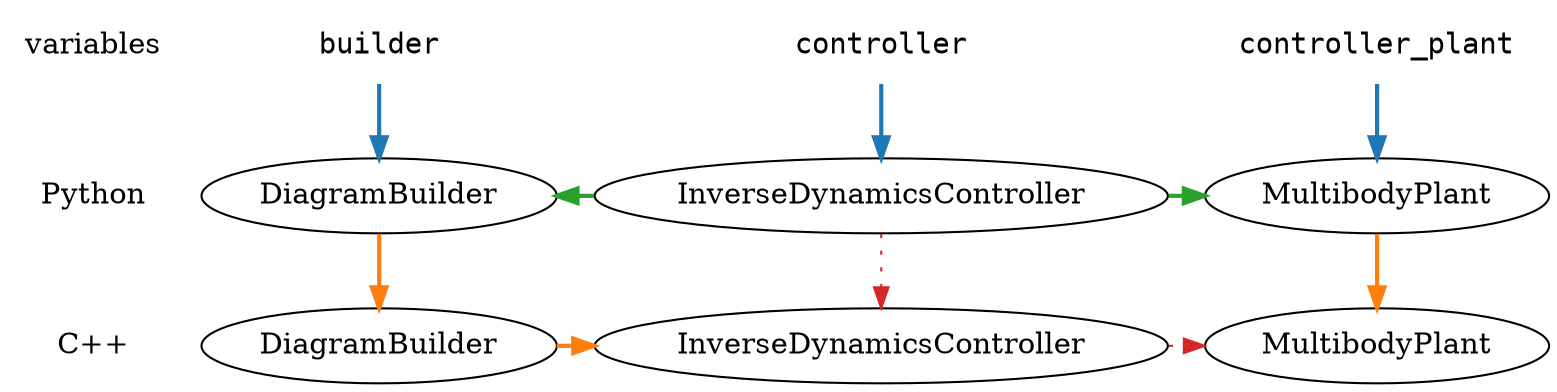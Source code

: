 digraph G {
  {
    node [shape=plaintext];
    edge [style=invis];
    variables -> Python -> "C++";
  }
  {
    node [shape=plaintext, fontname="Courier"];
    controller_plant; builder; controller;
  }
  
  pymbp [label="MultibodyPlant"];
  cmbp [label="MultibodyPlant"];
  pydb [label="DiagramBuilder"];
  cdb [label="DiagramBuilder"];
  pyidc [label="InverseDynamicsController"];
  cidc [label="InverseDynamicsController"];
  
  { rank = same; variables; builder; controller; controller_plant; }
  { rank = same; Python; pymbp; pydb; pyidc; }
  { rank = same; "C++"; cmbp; cdb; cidc; }
  
  {
    edge [color="#1F77B4", style=bold];
    controller_plant -> pymbp;
    builder -> pydb;
    controller -> pyidc;
  }
  
  {
    edge [color="#FF7F0E", style=bold];
    pymbp -> cmbp;
    pydb -> cdb;
    cdb -> cidc;
  }
  
  {
    edge [color="#2CA02C", style=bold constraint=false];
    pyidc -> pydb;
    pyidc -> pymbp;
  }
  
  {
    edge [color="#D62728", style=dotted];
    pyidc -> cidc;
    cidc -> cmbp;
  }
}
